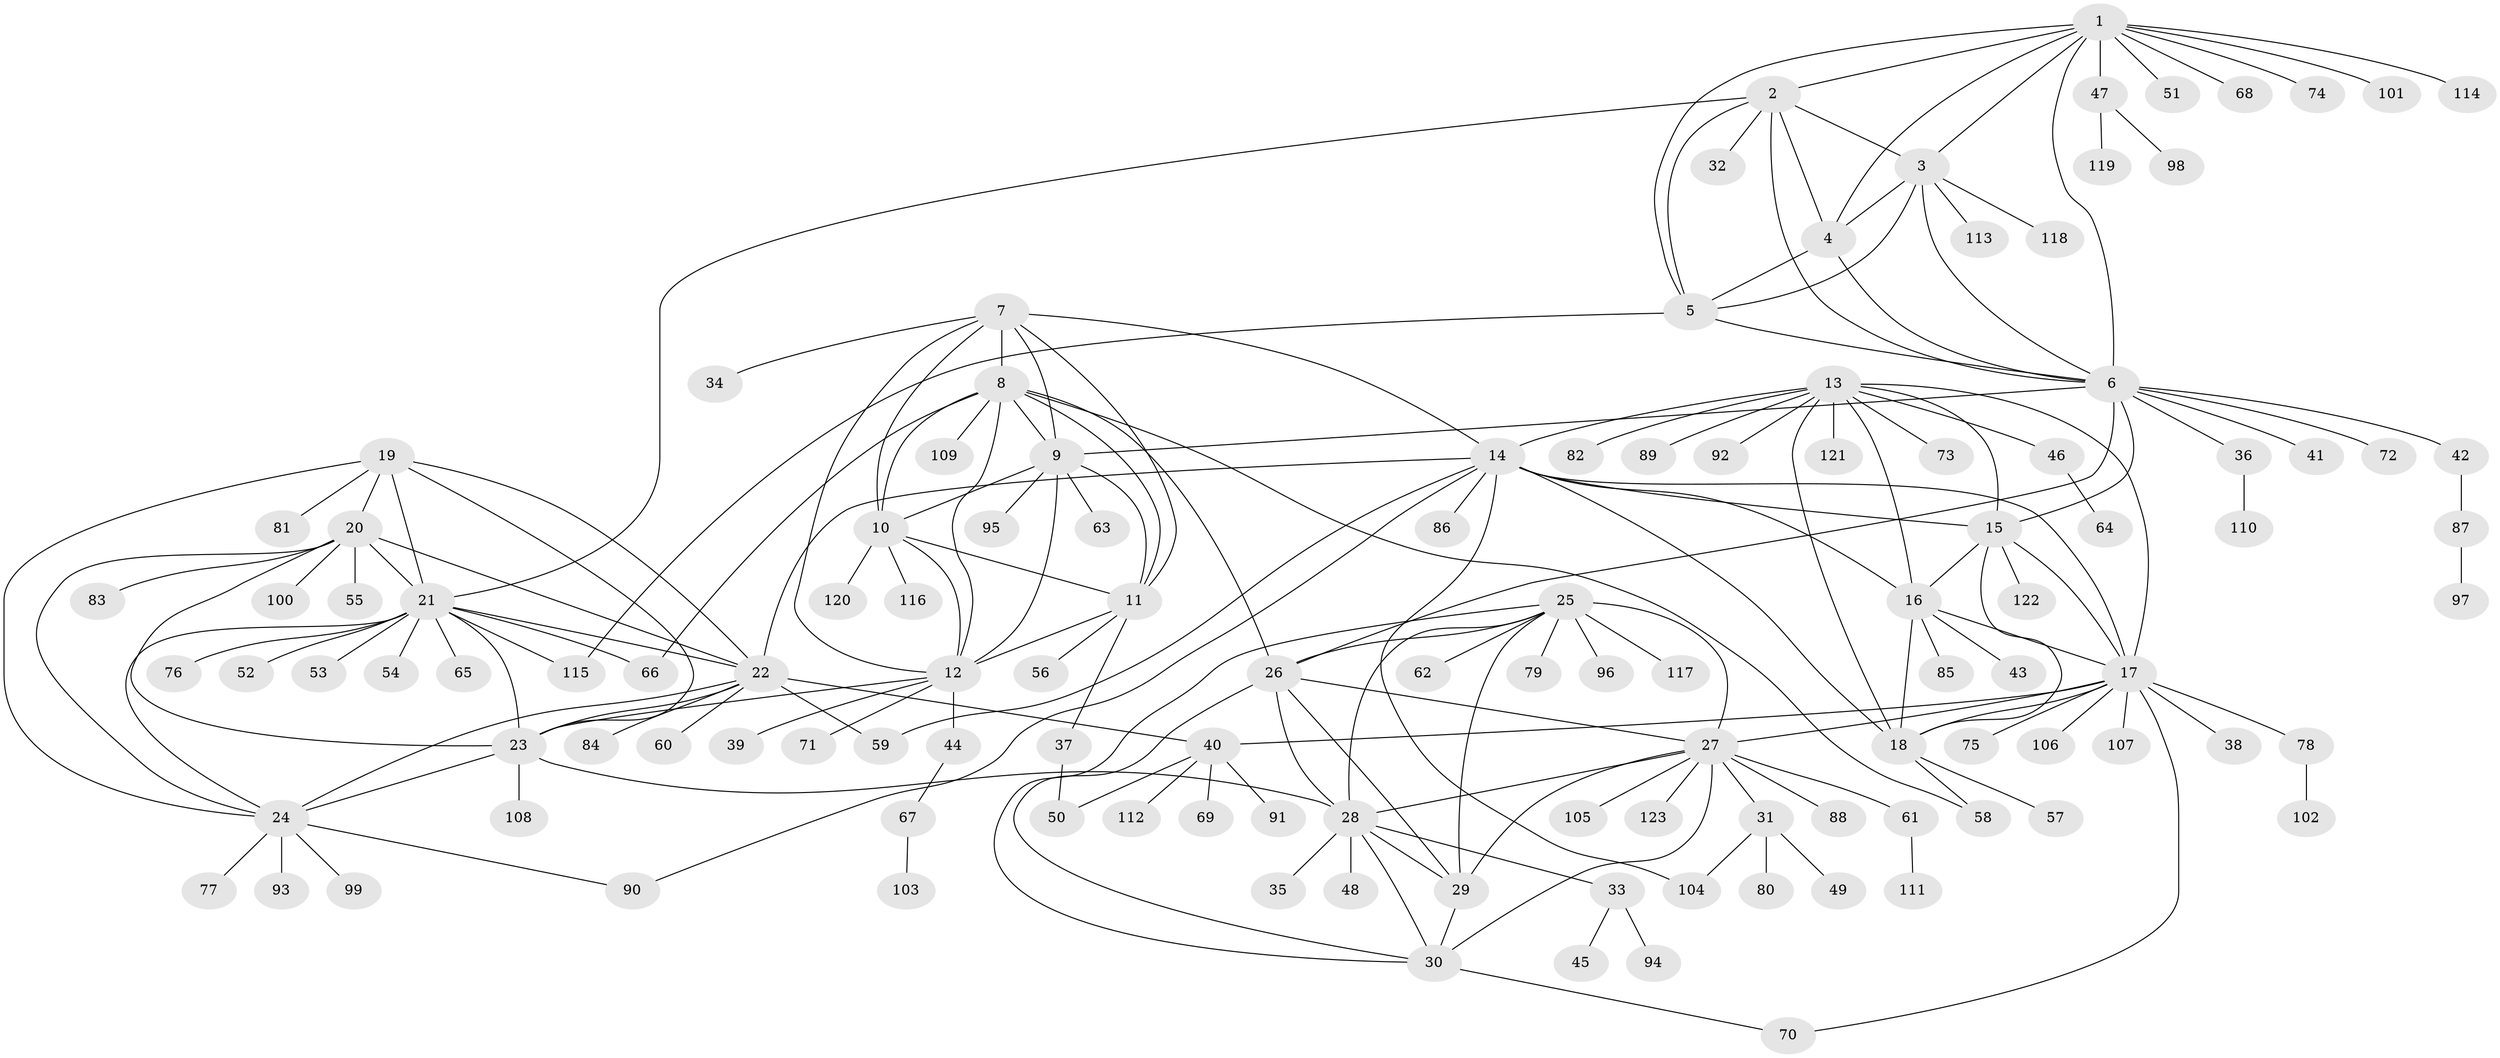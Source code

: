// coarse degree distribution, {2: 0.1111111111111111, 5: 0.027777777777777776, 1: 0.6666666666666666, 9: 0.027777777777777776, 7: 0.08333333333333333, 8: 0.027777777777777776, 11: 0.027777777777777776, 6: 0.027777777777777776}
// Generated by graph-tools (version 1.1) at 2025/57/03/04/25 21:57:28]
// undirected, 123 vertices, 187 edges
graph export_dot {
graph [start="1"]
  node [color=gray90,style=filled];
  1;
  2;
  3;
  4;
  5;
  6;
  7;
  8;
  9;
  10;
  11;
  12;
  13;
  14;
  15;
  16;
  17;
  18;
  19;
  20;
  21;
  22;
  23;
  24;
  25;
  26;
  27;
  28;
  29;
  30;
  31;
  32;
  33;
  34;
  35;
  36;
  37;
  38;
  39;
  40;
  41;
  42;
  43;
  44;
  45;
  46;
  47;
  48;
  49;
  50;
  51;
  52;
  53;
  54;
  55;
  56;
  57;
  58;
  59;
  60;
  61;
  62;
  63;
  64;
  65;
  66;
  67;
  68;
  69;
  70;
  71;
  72;
  73;
  74;
  75;
  76;
  77;
  78;
  79;
  80;
  81;
  82;
  83;
  84;
  85;
  86;
  87;
  88;
  89;
  90;
  91;
  92;
  93;
  94;
  95;
  96;
  97;
  98;
  99;
  100;
  101;
  102;
  103;
  104;
  105;
  106;
  107;
  108;
  109;
  110;
  111;
  112;
  113;
  114;
  115;
  116;
  117;
  118;
  119;
  120;
  121;
  122;
  123;
  1 -- 2;
  1 -- 3;
  1 -- 4;
  1 -- 5;
  1 -- 6;
  1 -- 47;
  1 -- 51;
  1 -- 68;
  1 -- 74;
  1 -- 101;
  1 -- 114;
  2 -- 3;
  2 -- 4;
  2 -- 5;
  2 -- 6;
  2 -- 21;
  2 -- 32;
  3 -- 4;
  3 -- 5;
  3 -- 6;
  3 -- 113;
  3 -- 118;
  4 -- 5;
  4 -- 6;
  5 -- 6;
  5 -- 115;
  6 -- 9;
  6 -- 15;
  6 -- 26;
  6 -- 36;
  6 -- 41;
  6 -- 42;
  6 -- 72;
  7 -- 8;
  7 -- 9;
  7 -- 10;
  7 -- 11;
  7 -- 12;
  7 -- 14;
  7 -- 34;
  8 -- 9;
  8 -- 10;
  8 -- 11;
  8 -- 12;
  8 -- 26;
  8 -- 58;
  8 -- 66;
  8 -- 109;
  9 -- 10;
  9 -- 11;
  9 -- 12;
  9 -- 63;
  9 -- 95;
  10 -- 11;
  10 -- 12;
  10 -- 116;
  10 -- 120;
  11 -- 12;
  11 -- 37;
  11 -- 56;
  12 -- 23;
  12 -- 39;
  12 -- 44;
  12 -- 71;
  13 -- 14;
  13 -- 15;
  13 -- 16;
  13 -- 17;
  13 -- 18;
  13 -- 46;
  13 -- 73;
  13 -- 82;
  13 -- 89;
  13 -- 92;
  13 -- 121;
  14 -- 15;
  14 -- 16;
  14 -- 17;
  14 -- 18;
  14 -- 22;
  14 -- 59;
  14 -- 86;
  14 -- 90;
  14 -- 104;
  15 -- 16;
  15 -- 17;
  15 -- 18;
  15 -- 122;
  16 -- 17;
  16 -- 18;
  16 -- 43;
  16 -- 85;
  17 -- 18;
  17 -- 27;
  17 -- 38;
  17 -- 40;
  17 -- 70;
  17 -- 75;
  17 -- 78;
  17 -- 106;
  17 -- 107;
  18 -- 57;
  18 -- 58;
  19 -- 20;
  19 -- 21;
  19 -- 22;
  19 -- 23;
  19 -- 24;
  19 -- 81;
  20 -- 21;
  20 -- 22;
  20 -- 23;
  20 -- 24;
  20 -- 55;
  20 -- 83;
  20 -- 100;
  21 -- 22;
  21 -- 23;
  21 -- 24;
  21 -- 52;
  21 -- 53;
  21 -- 54;
  21 -- 65;
  21 -- 66;
  21 -- 76;
  21 -- 115;
  22 -- 23;
  22 -- 24;
  22 -- 40;
  22 -- 59;
  22 -- 60;
  22 -- 84;
  23 -- 24;
  23 -- 28;
  23 -- 108;
  24 -- 77;
  24 -- 90;
  24 -- 93;
  24 -- 99;
  25 -- 26;
  25 -- 27;
  25 -- 28;
  25 -- 29;
  25 -- 30;
  25 -- 62;
  25 -- 79;
  25 -- 96;
  25 -- 117;
  26 -- 27;
  26 -- 28;
  26 -- 29;
  26 -- 30;
  27 -- 28;
  27 -- 29;
  27 -- 30;
  27 -- 31;
  27 -- 61;
  27 -- 88;
  27 -- 105;
  27 -- 123;
  28 -- 29;
  28 -- 30;
  28 -- 33;
  28 -- 35;
  28 -- 48;
  29 -- 30;
  30 -- 70;
  31 -- 49;
  31 -- 80;
  31 -- 104;
  33 -- 45;
  33 -- 94;
  36 -- 110;
  37 -- 50;
  40 -- 50;
  40 -- 69;
  40 -- 91;
  40 -- 112;
  42 -- 87;
  44 -- 67;
  46 -- 64;
  47 -- 98;
  47 -- 119;
  61 -- 111;
  67 -- 103;
  78 -- 102;
  87 -- 97;
}
